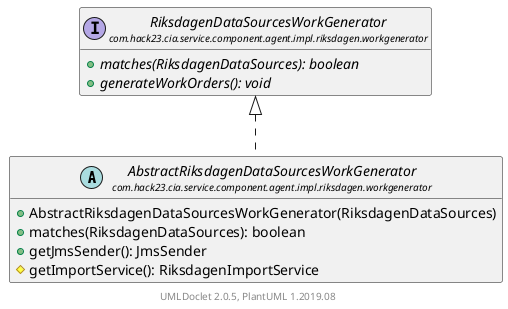 @startuml
    set namespaceSeparator none
    hide empty fields
    hide empty methods

    abstract class "<size:14>AbstractRiksdagenDataSourcesWorkGenerator\n<size:10>com.hack23.cia.service.component.agent.impl.riksdagen.workgenerator" as com.hack23.cia.service.component.agent.impl.riksdagen.workgenerator.AbstractRiksdagenDataSourcesWorkGenerator [[AbstractRiksdagenDataSourcesWorkGenerator.html]] {
        +AbstractRiksdagenDataSourcesWorkGenerator(RiksdagenDataSources)
        +matches(RiksdagenDataSources): boolean
        +getJmsSender(): JmsSender
        #getImportService(): RiksdagenImportService
    }

    interface "<size:14>RiksdagenDataSourcesWorkGenerator\n<size:10>com.hack23.cia.service.component.agent.impl.riksdagen.workgenerator" as com.hack23.cia.service.component.agent.impl.riksdagen.workgenerator.RiksdagenDataSourcesWorkGenerator [[RiksdagenDataSourcesWorkGenerator.html]] {
        {abstract} +matches(RiksdagenDataSources): boolean
        {abstract} +generateWorkOrders(): void
    }

    com.hack23.cia.service.component.agent.impl.riksdagen.workgenerator.RiksdagenDataSourcesWorkGenerator <|.. com.hack23.cia.service.component.agent.impl.riksdagen.workgenerator.AbstractRiksdagenDataSourcesWorkGenerator

    center footer UMLDoclet 2.0.5, PlantUML 1.2019.08
@enduml
